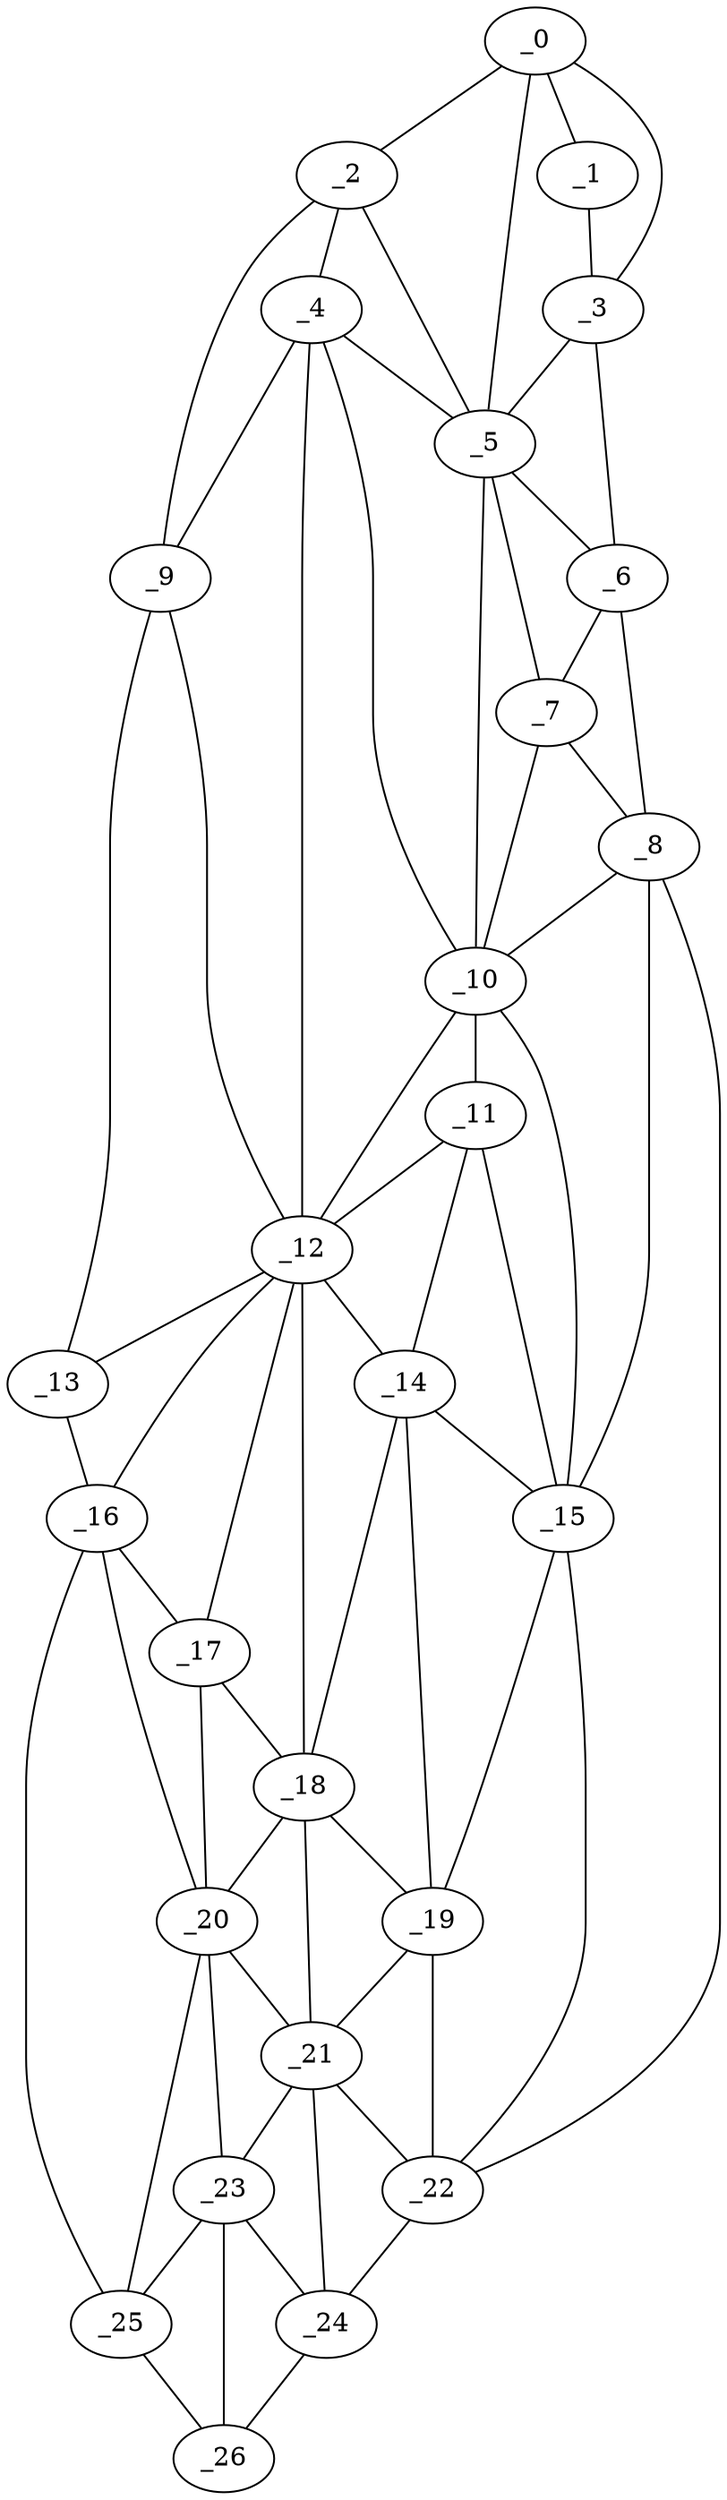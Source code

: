 graph "obj69__135.gxl" {
	_0	 [x=5,
		y=70];
	_1	 [x=5,
		y=78];
	_0 -- _1	 [valence=1];
	_2	 [x=6,
		y=62];
	_0 -- _2	 [valence=1];
	_3	 [x=11,
		y=81];
	_0 -- _3	 [valence=1];
	_5	 [x=37,
		y=72];
	_0 -- _5	 [valence=2];
	_1 -- _3	 [valence=1];
	_4	 [x=36,
		y=52];
	_2 -- _4	 [valence=2];
	_2 -- _5	 [valence=2];
	_9	 [x=52,
		y=42];
	_2 -- _9	 [valence=1];
	_3 -- _5	 [valence=2];
	_6	 [x=40,
		y=90];
	_3 -- _6	 [valence=1];
	_4 -- _5	 [valence=2];
	_4 -- _9	 [valence=2];
	_10	 [x=54,
		y=76];
	_4 -- _10	 [valence=2];
	_12	 [x=66,
		y=62];
	_4 -- _12	 [valence=1];
	_5 -- _6	 [valence=1];
	_7	 [x=42,
		y=80];
	_5 -- _7	 [valence=2];
	_5 -- _10	 [valence=2];
	_6 -- _7	 [valence=2];
	_8	 [x=51,
		y=89];
	_6 -- _8	 [valence=1];
	_7 -- _8	 [valence=2];
	_7 -- _10	 [valence=2];
	_8 -- _10	 [valence=2];
	_15	 [x=72,
		y=81];
	_8 -- _15	 [valence=1];
	_22	 [x=104,
		y=70];
	_8 -- _22	 [valence=1];
	_9 -- _12	 [valence=2];
	_13	 [x=68,
		y=40];
	_9 -- _13	 [valence=1];
	_11	 [x=64,
		y=69];
	_10 -- _11	 [valence=1];
	_10 -- _12	 [valence=2];
	_10 -- _15	 [valence=2];
	_11 -- _12	 [valence=2];
	_14	 [x=70,
		y=70];
	_11 -- _14	 [valence=2];
	_11 -- _15	 [valence=1];
	_12 -- _13	 [valence=2];
	_12 -- _14	 [valence=2];
	_16	 [x=81,
		y=41];
	_12 -- _16	 [valence=2];
	_17	 [x=88,
		y=46];
	_12 -- _17	 [valence=2];
	_18	 [x=92,
		y=53];
	_12 -- _18	 [valence=2];
	_13 -- _16	 [valence=1];
	_14 -- _15	 [valence=2];
	_14 -- _18	 [valence=1];
	_19	 [x=92,
		y=69];
	_14 -- _19	 [valence=2];
	_15 -- _19	 [valence=2];
	_15 -- _22	 [valence=2];
	_16 -- _17	 [valence=2];
	_20	 [x=100,
		y=46];
	_16 -- _20	 [valence=2];
	_25	 [x=126,
		y=49];
	_16 -- _25	 [valence=1];
	_17 -- _18	 [valence=2];
	_17 -- _20	 [valence=2];
	_18 -- _19	 [valence=2];
	_18 -- _20	 [valence=1];
	_21	 [x=104,
		y=61];
	_18 -- _21	 [valence=2];
	_19 -- _21	 [valence=1];
	_19 -- _22	 [valence=2];
	_20 -- _21	 [valence=2];
	_23	 [x=115,
		y=52];
	_20 -- _23	 [valence=1];
	_20 -- _25	 [valence=2];
	_21 -- _22	 [valence=1];
	_21 -- _23	 [valence=2];
	_24	 [x=121,
		y=62];
	_21 -- _24	 [valence=2];
	_22 -- _24	 [valence=1];
	_23 -- _24	 [valence=1];
	_23 -- _25	 [valence=1];
	_26	 [x=127,
		y=57];
	_23 -- _26	 [valence=2];
	_24 -- _26	 [valence=1];
	_25 -- _26	 [valence=1];
}
